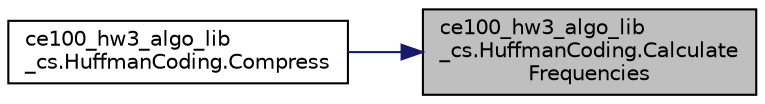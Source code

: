 digraph "ce100_hw3_algo_lib_cs.HuffmanCoding.CalculateFrequencies"
{
 // INTERACTIVE_SVG=YES
 // LATEX_PDF_SIZE
  edge [fontname="Helvetica",fontsize="10",labelfontname="Helvetica",labelfontsize="10"];
  node [fontname="Helvetica",fontsize="10",shape=record];
  rankdir="RL";
  Node1 [label="ce100_hw3_algo_lib\l_cs.HuffmanCoding.Calculate\lFrequencies",height=0.2,width=0.4,color="black", fillcolor="grey75", style="filled", fontcolor="black",tooltip=" "];
  Node1 -> Node2 [dir="back",color="midnightblue",fontsize="10",style="solid",fontname="Helvetica"];
  Node2 [label="ce100_hw3_algo_lib\l_cs.HuffmanCoding.Compress",height=0.2,width=0.4,color="black", fillcolor="white", style="filled",URL="$db/db2/a00020.html#a9ee06d4149a24953729761d439dcba5b",tooltip=" "];
}
